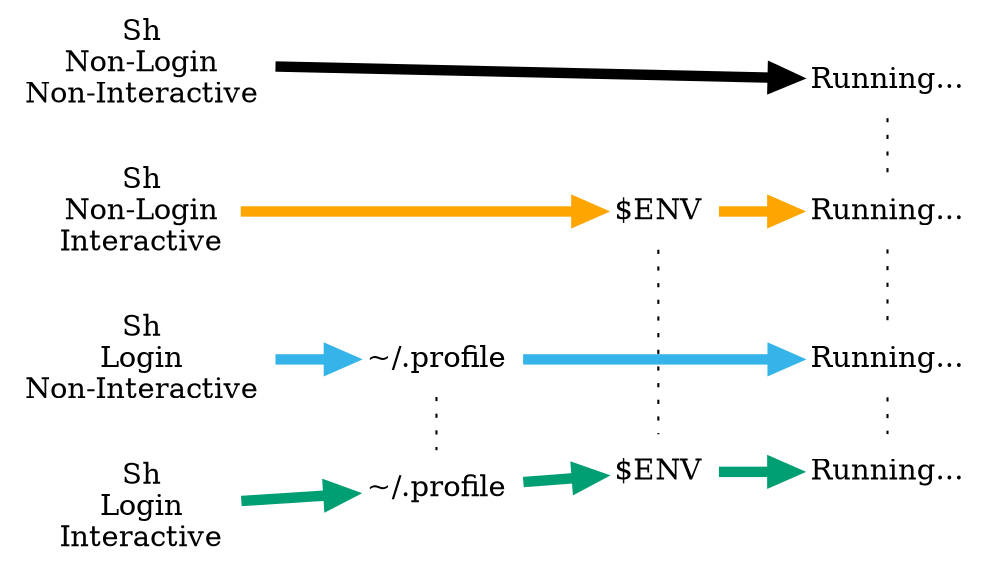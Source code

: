 digraph {
    node [label="\N" shape=none]
    edge [style=dotted constraint=false dir=none]
    rankdir=LR
    {
        rank=same
        sh_nn [label="Sh\nNon-Login\nNon-Interactive"]
        sh_ni [label="Sh\nNon-Login\nInteractive"]
        sh_ln [label="Sh\nLogin\nNon-Interactive"]
        sh_li [label="Sh\nLogin\nInteractive"]
    }
    {
        rank=same
        edge [constraint=true]
        node [label="Running..."]
        sh_nn_running ->
        sh_ni_running ->
        sh_ln_running ->
        sh_li_running
    }
    {
        rank=same
        node [label="$ENV"]
        sh_ni_env ->
        sh_li_env
    }
    {
        rank=same
        node [label="~/.profile"]
        sh_ln_home_profile ->
        sh_li_home_profile
    }

    edge [penwidth=5 constraint=true style=solid dir=forward]

    edge [color="black"]
    sh_nn -> sh_nn_running

    edge [color="orange"]
    sh_ni -> sh_ni_env -> sh_ni_running
    
    edge [color="#35b4e9"]
    sh_ln -> sh_ln_home_profile -> sh_ln_running

    edge [color="#009e73"]
    sh_li -> sh_li_home_profile -> sh_li_env -> sh_li_running
}
